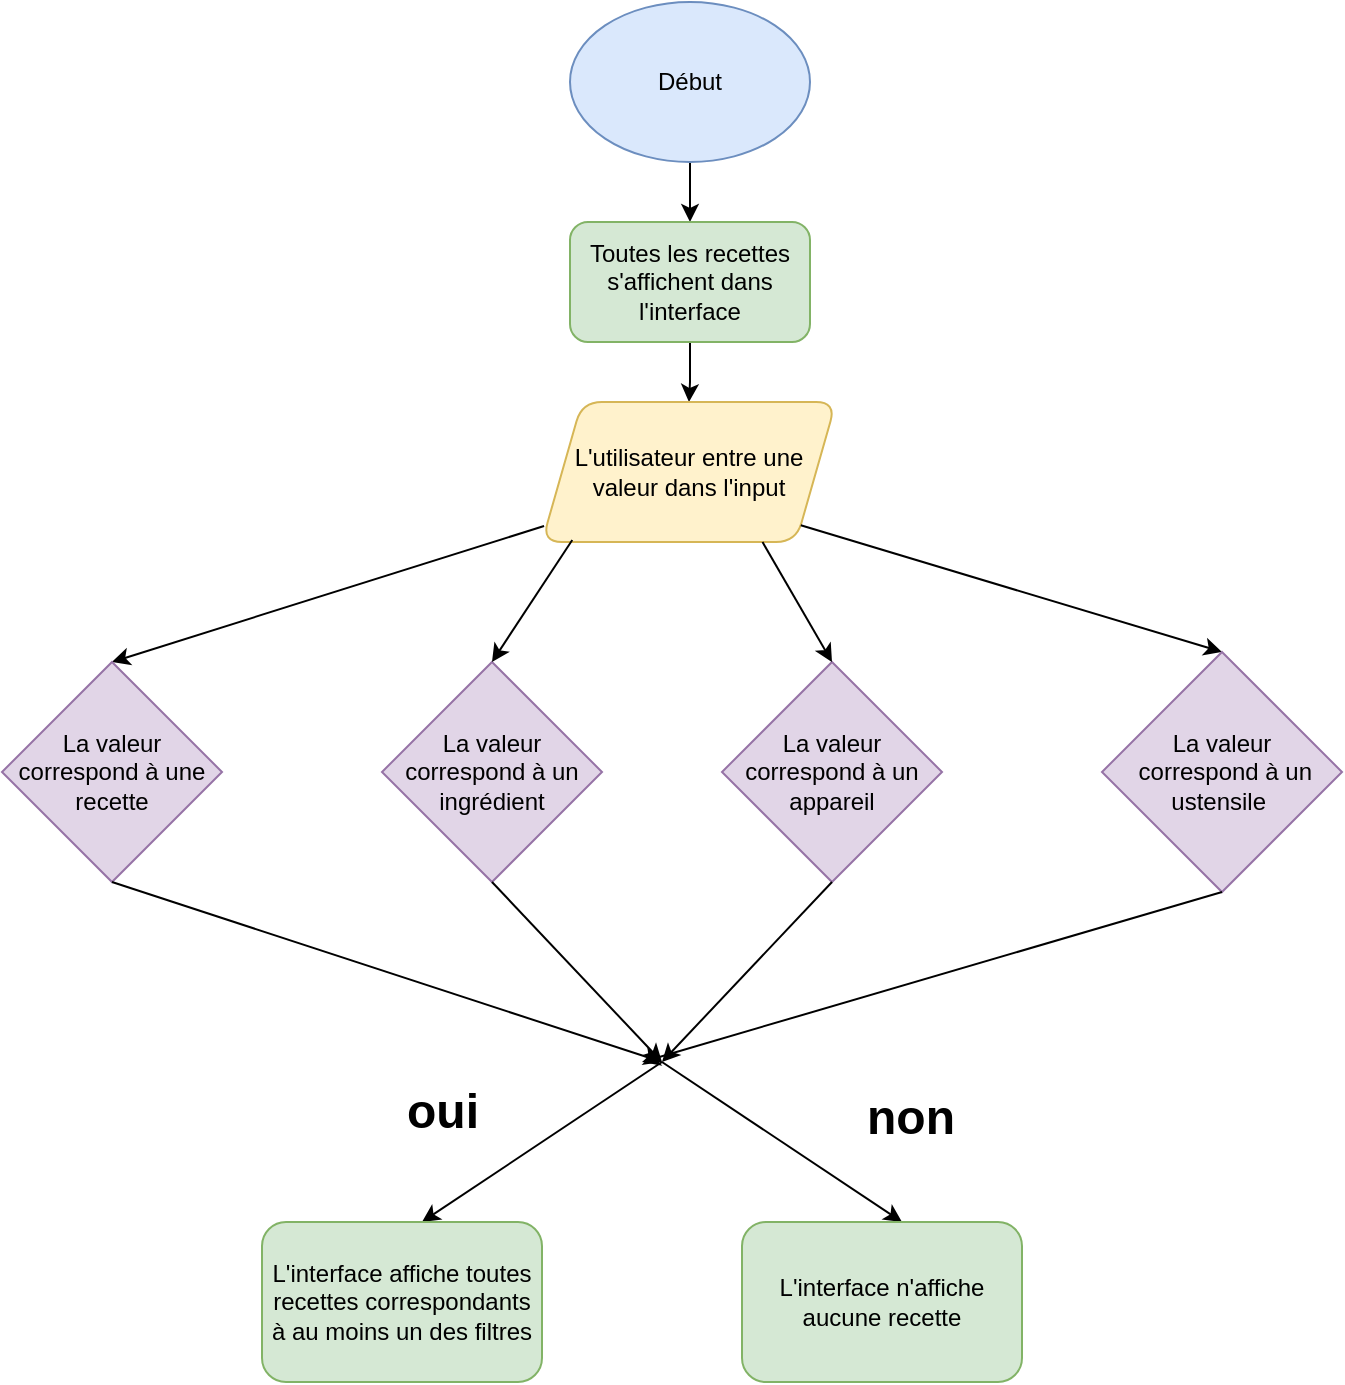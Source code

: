 <mxfile version="16.5.6" type="github"><diagram id="Vx0yiKXVuLrGqjXCiAXP" name="Page-1"><mxGraphModel dx="907" dy="556" grid="1" gridSize="10" guides="1" tooltips="1" connect="1" arrows="1" fold="1" page="1" pageScale="1" pageWidth="827" pageHeight="1169" math="0" shadow="0"><root><mxCell id="0"/><mxCell id="1" parent="0"/><mxCell id="Ya7c_C76_WS6YRy0lDYl-3" value="" style="edgeStyle=orthogonalEdgeStyle;rounded=0;orthogonalLoop=1;jettySize=auto;html=1;" edge="1" parent="1" source="Ya7c_C76_WS6YRy0lDYl-1" target="Ya7c_C76_WS6YRy0lDYl-2"><mxGeometry relative="1" as="geometry"/></mxCell><mxCell id="Ya7c_C76_WS6YRy0lDYl-1" value="Début" style="ellipse;whiteSpace=wrap;html=1;fillColor=#dae8fc;strokeColor=#6c8ebf;" vertex="1" parent="1"><mxGeometry x="354" y="30" width="120" height="80" as="geometry"/></mxCell><mxCell id="Ya7c_C76_WS6YRy0lDYl-5" value="" style="edgeStyle=orthogonalEdgeStyle;rounded=0;orthogonalLoop=1;jettySize=auto;html=1;" edge="1" parent="1" source="Ya7c_C76_WS6YRy0lDYl-2" target="Ya7c_C76_WS6YRy0lDYl-4"><mxGeometry relative="1" as="geometry"/></mxCell><mxCell id="Ya7c_C76_WS6YRy0lDYl-2" value="Toutes les recettes s'affichent dans l'interface" style="rounded=1;whiteSpace=wrap;html=1;fillColor=#d5e8d4;strokeColor=#82b366;" vertex="1" parent="1"><mxGeometry x="354" y="140" width="120" height="60" as="geometry"/></mxCell><mxCell id="Ya7c_C76_WS6YRy0lDYl-4" value="L'utilisateur entre une valeur dans l'input" style="shape=parallelogram;perimeter=parallelogramPerimeter;whiteSpace=wrap;html=1;fixedSize=1;rounded=1;fillColor=#fff2cc;strokeColor=#d6b656;" vertex="1" parent="1"><mxGeometry x="340" y="230" width="147" height="70" as="geometry"/></mxCell><mxCell id="Ya7c_C76_WS6YRy0lDYl-6" value="" style="endArrow=classic;html=1;rounded=0;exitX=0.007;exitY=0.886;exitDx=0;exitDy=0;entryX=0.5;entryY=0;entryDx=0;entryDy=0;exitPerimeter=0;" edge="1" parent="1" source="Ya7c_C76_WS6YRy0lDYl-4" target="Ya7c_C76_WS6YRy0lDYl-13"><mxGeometry width="50" height="50" relative="1" as="geometry"><mxPoint x="340" y="300" as="sourcePoint"/><mxPoint x="140" y="350" as="targetPoint"/><Array as="points"/></mxGeometry></mxCell><mxCell id="Ya7c_C76_WS6YRy0lDYl-9" value="" style="endArrow=classic;html=1;rounded=0;exitX=1;exitY=1;exitDx=0;exitDy=0;entryX=0.5;entryY=0;entryDx=0;entryDy=0;" edge="1" parent="1" source="Ya7c_C76_WS6YRy0lDYl-4" target="Ya7c_C76_WS6YRy0lDYl-14"><mxGeometry width="50" height="50" relative="1" as="geometry"><mxPoint x="575" y="320" as="sourcePoint"/><mxPoint x="560" y="360" as="targetPoint"/></mxGeometry></mxCell><mxCell id="Ya7c_C76_WS6YRy0lDYl-12" value="La valeur correspond à un ingrédient" style="rhombus;whiteSpace=wrap;html=1;fillColor=#e1d5e7;strokeColor=#9673a6;" vertex="1" parent="1"><mxGeometry x="260" y="360" width="110" height="110" as="geometry"/></mxCell><mxCell id="Ya7c_C76_WS6YRy0lDYl-13" value="La valeur correspond à une recette" style="rhombus;whiteSpace=wrap;html=1;fillColor=#e1d5e7;strokeColor=#9673a6;" vertex="1" parent="1"><mxGeometry x="70" y="360" width="110" height="110" as="geometry"/></mxCell><mxCell id="Ya7c_C76_WS6YRy0lDYl-14" value="La valeur&lt;br&gt;&amp;nbsp;correspond à un ustensile&amp;nbsp;" style="rhombus;whiteSpace=wrap;html=1;fillColor=#e1d5e7;strokeColor=#9673a6;" vertex="1" parent="1"><mxGeometry x="620" y="355" width="120" height="120" as="geometry"/></mxCell><mxCell id="Ya7c_C76_WS6YRy0lDYl-16" value="La valeur correspond à un appareil" style="rhombus;whiteSpace=wrap;html=1;fillColor=#e1d5e7;strokeColor=#9673a6;" vertex="1" parent="1"><mxGeometry x="430" y="360" width="110" height="110" as="geometry"/></mxCell><mxCell id="Ya7c_C76_WS6YRy0lDYl-17" value="" style="endArrow=classic;html=1;rounded=0;exitX=0.75;exitY=1;exitDx=0;exitDy=0;entryX=0.5;entryY=0;entryDx=0;entryDy=0;" edge="1" parent="1" source="Ya7c_C76_WS6YRy0lDYl-4" target="Ya7c_C76_WS6YRy0lDYl-16"><mxGeometry width="50" height="50" relative="1" as="geometry"><mxPoint x="390" y="300" as="sourcePoint"/><mxPoint x="440" y="250" as="targetPoint"/></mxGeometry></mxCell><mxCell id="Ya7c_C76_WS6YRy0lDYl-18" value="" style="endArrow=classic;html=1;rounded=0;entryX=0.5;entryY=0;entryDx=0;entryDy=0;exitX=0.103;exitY=0.986;exitDx=0;exitDy=0;exitPerimeter=0;" edge="1" parent="1" source="Ya7c_C76_WS6YRy0lDYl-4" target="Ya7c_C76_WS6YRy0lDYl-12"><mxGeometry width="50" height="50" relative="1" as="geometry"><mxPoint x="390" y="300" as="sourcePoint"/><mxPoint x="440" y="250" as="targetPoint"/></mxGeometry></mxCell><mxCell id="Ya7c_C76_WS6YRy0lDYl-47" value="" style="endArrow=classic;html=1;rounded=0;fontSize=12;exitX=0.5;exitY=1;exitDx=0;exitDy=0;" edge="1" parent="1" source="Ya7c_C76_WS6YRy0lDYl-13"><mxGeometry width="50" height="50" relative="1" as="geometry"><mxPoint x="390" y="500" as="sourcePoint"/><mxPoint x="400" y="560" as="targetPoint"/></mxGeometry></mxCell><mxCell id="Ya7c_C76_WS6YRy0lDYl-48" value="" style="endArrow=classic;html=1;rounded=0;fontSize=12;exitX=0.5;exitY=1;exitDx=0;exitDy=0;" edge="1" parent="1" source="Ya7c_C76_WS6YRy0lDYl-12"><mxGeometry width="50" height="50" relative="1" as="geometry"><mxPoint x="390" y="500" as="sourcePoint"/><mxPoint x="400" y="560" as="targetPoint"/></mxGeometry></mxCell><mxCell id="Ya7c_C76_WS6YRy0lDYl-49" value="" style="endArrow=classic;html=1;rounded=0;fontSize=12;exitX=0.5;exitY=1;exitDx=0;exitDy=0;" edge="1" parent="1" source="Ya7c_C76_WS6YRy0lDYl-16"><mxGeometry width="50" height="50" relative="1" as="geometry"><mxPoint x="390" y="500" as="sourcePoint"/><mxPoint x="400" y="560" as="targetPoint"/></mxGeometry></mxCell><mxCell id="Ya7c_C76_WS6YRy0lDYl-50" value="" style="endArrow=classic;html=1;rounded=0;fontSize=12;exitX=0.5;exitY=1;exitDx=0;exitDy=0;" edge="1" parent="1" source="Ya7c_C76_WS6YRy0lDYl-14"><mxGeometry width="50" height="50" relative="1" as="geometry"><mxPoint x="390" y="500" as="sourcePoint"/><mxPoint x="390" y="560" as="targetPoint"/></mxGeometry></mxCell><mxCell id="Ya7c_C76_WS6YRy0lDYl-51" value="" style="endArrow=classic;html=1;rounded=0;fontSize=12;" edge="1" parent="1"><mxGeometry width="50" height="50" relative="1" as="geometry"><mxPoint x="400" y="560" as="sourcePoint"/><mxPoint x="280" y="640" as="targetPoint"/></mxGeometry></mxCell><mxCell id="Ya7c_C76_WS6YRy0lDYl-52" value="" style="endArrow=classic;html=1;rounded=0;fontSize=12;" edge="1" parent="1"><mxGeometry width="50" height="50" relative="1" as="geometry"><mxPoint x="400" y="560" as="sourcePoint"/><mxPoint x="520" y="640" as="targetPoint"/></mxGeometry></mxCell><mxCell id="Ya7c_C76_WS6YRy0lDYl-53" value="L'interface affiche toutes recettes correspondants à au moins un des filtres" style="rounded=1;whiteSpace=wrap;html=1;fontSize=12;fillColor=#d5e8d4;strokeColor=#82b366;" vertex="1" parent="1"><mxGeometry x="200" y="640" width="140" height="80" as="geometry"/></mxCell><mxCell id="Ya7c_C76_WS6YRy0lDYl-54" value="L'interface n'affiche aucune recette" style="rounded=1;whiteSpace=wrap;html=1;fontSize=12;fillColor=#d5e8d4;strokeColor=#82b366;" vertex="1" parent="1"><mxGeometry x="440" y="640" width="140" height="80" as="geometry"/></mxCell><mxCell id="Ya7c_C76_WS6YRy0lDYl-56" value="oui" style="text;strokeColor=none;fillColor=none;html=1;fontSize=24;fontStyle=1;verticalAlign=middle;align=center;" vertex="1" parent="1"><mxGeometry x="240" y="565" width="100" height="40" as="geometry"/></mxCell><mxCell id="Ya7c_C76_WS6YRy0lDYl-57" value="non" style="text;strokeColor=none;fillColor=none;html=1;fontSize=24;fontStyle=1;verticalAlign=middle;align=center;" vertex="1" parent="1"><mxGeometry x="474" y="570" width="100" height="35" as="geometry"/></mxCell></root></mxGraphModel></diagram></mxfile>